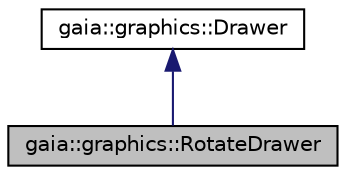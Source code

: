 digraph G
{
  edge [fontname="Helvetica",fontsize="10",labelfontname="Helvetica",labelfontsize="10"];
  node [fontname="Helvetica",fontsize="10",shape=record];
  Node1 [label="gaia::graphics::RotateDrawer",height=0.2,width=0.4,color="black", fillcolor="grey75", style="filled" fontcolor="black"];
  Node2 -> Node1 [dir=back,color="midnightblue",fontsize="10",style="solid",fontname="Helvetica"];
  Node2 [label="gaia::graphics::Drawer",height=0.2,width=0.4,color="black", fillcolor="white", style="filled",URL="$df/d4b/classgaia_1_1graphics_1_1_drawer.html",tooltip="A Drawer is a general abstraction for &quot;an object used to draw something.&quot; Most often you will deal wi..."];
}
